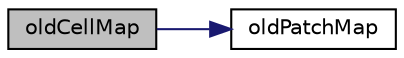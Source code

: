 digraph "oldCellMap"
{
  bgcolor="transparent";
  edge [fontname="Helvetica",fontsize="10",labelfontname="Helvetica",labelfontsize="10"];
  node [fontname="Helvetica",fontsize="10",shape=record];
  rankdir="LR";
  Node1 [label="oldCellMap",height=0.2,width=0.4,color="black", fillcolor="grey75", style="filled", fontcolor="black"];
  Node1 -> Node2 [color="midnightblue",fontsize="10",style="solid",fontname="Helvetica"];
  Node2 [label="oldPatchMap",height=0.2,width=0.4,color="black",URL="$a01402.html#a2847d42d22a8c89d8d6522f0e8445173",tooltip="From old patch index to new patch index or -1 if patch. "];
}
